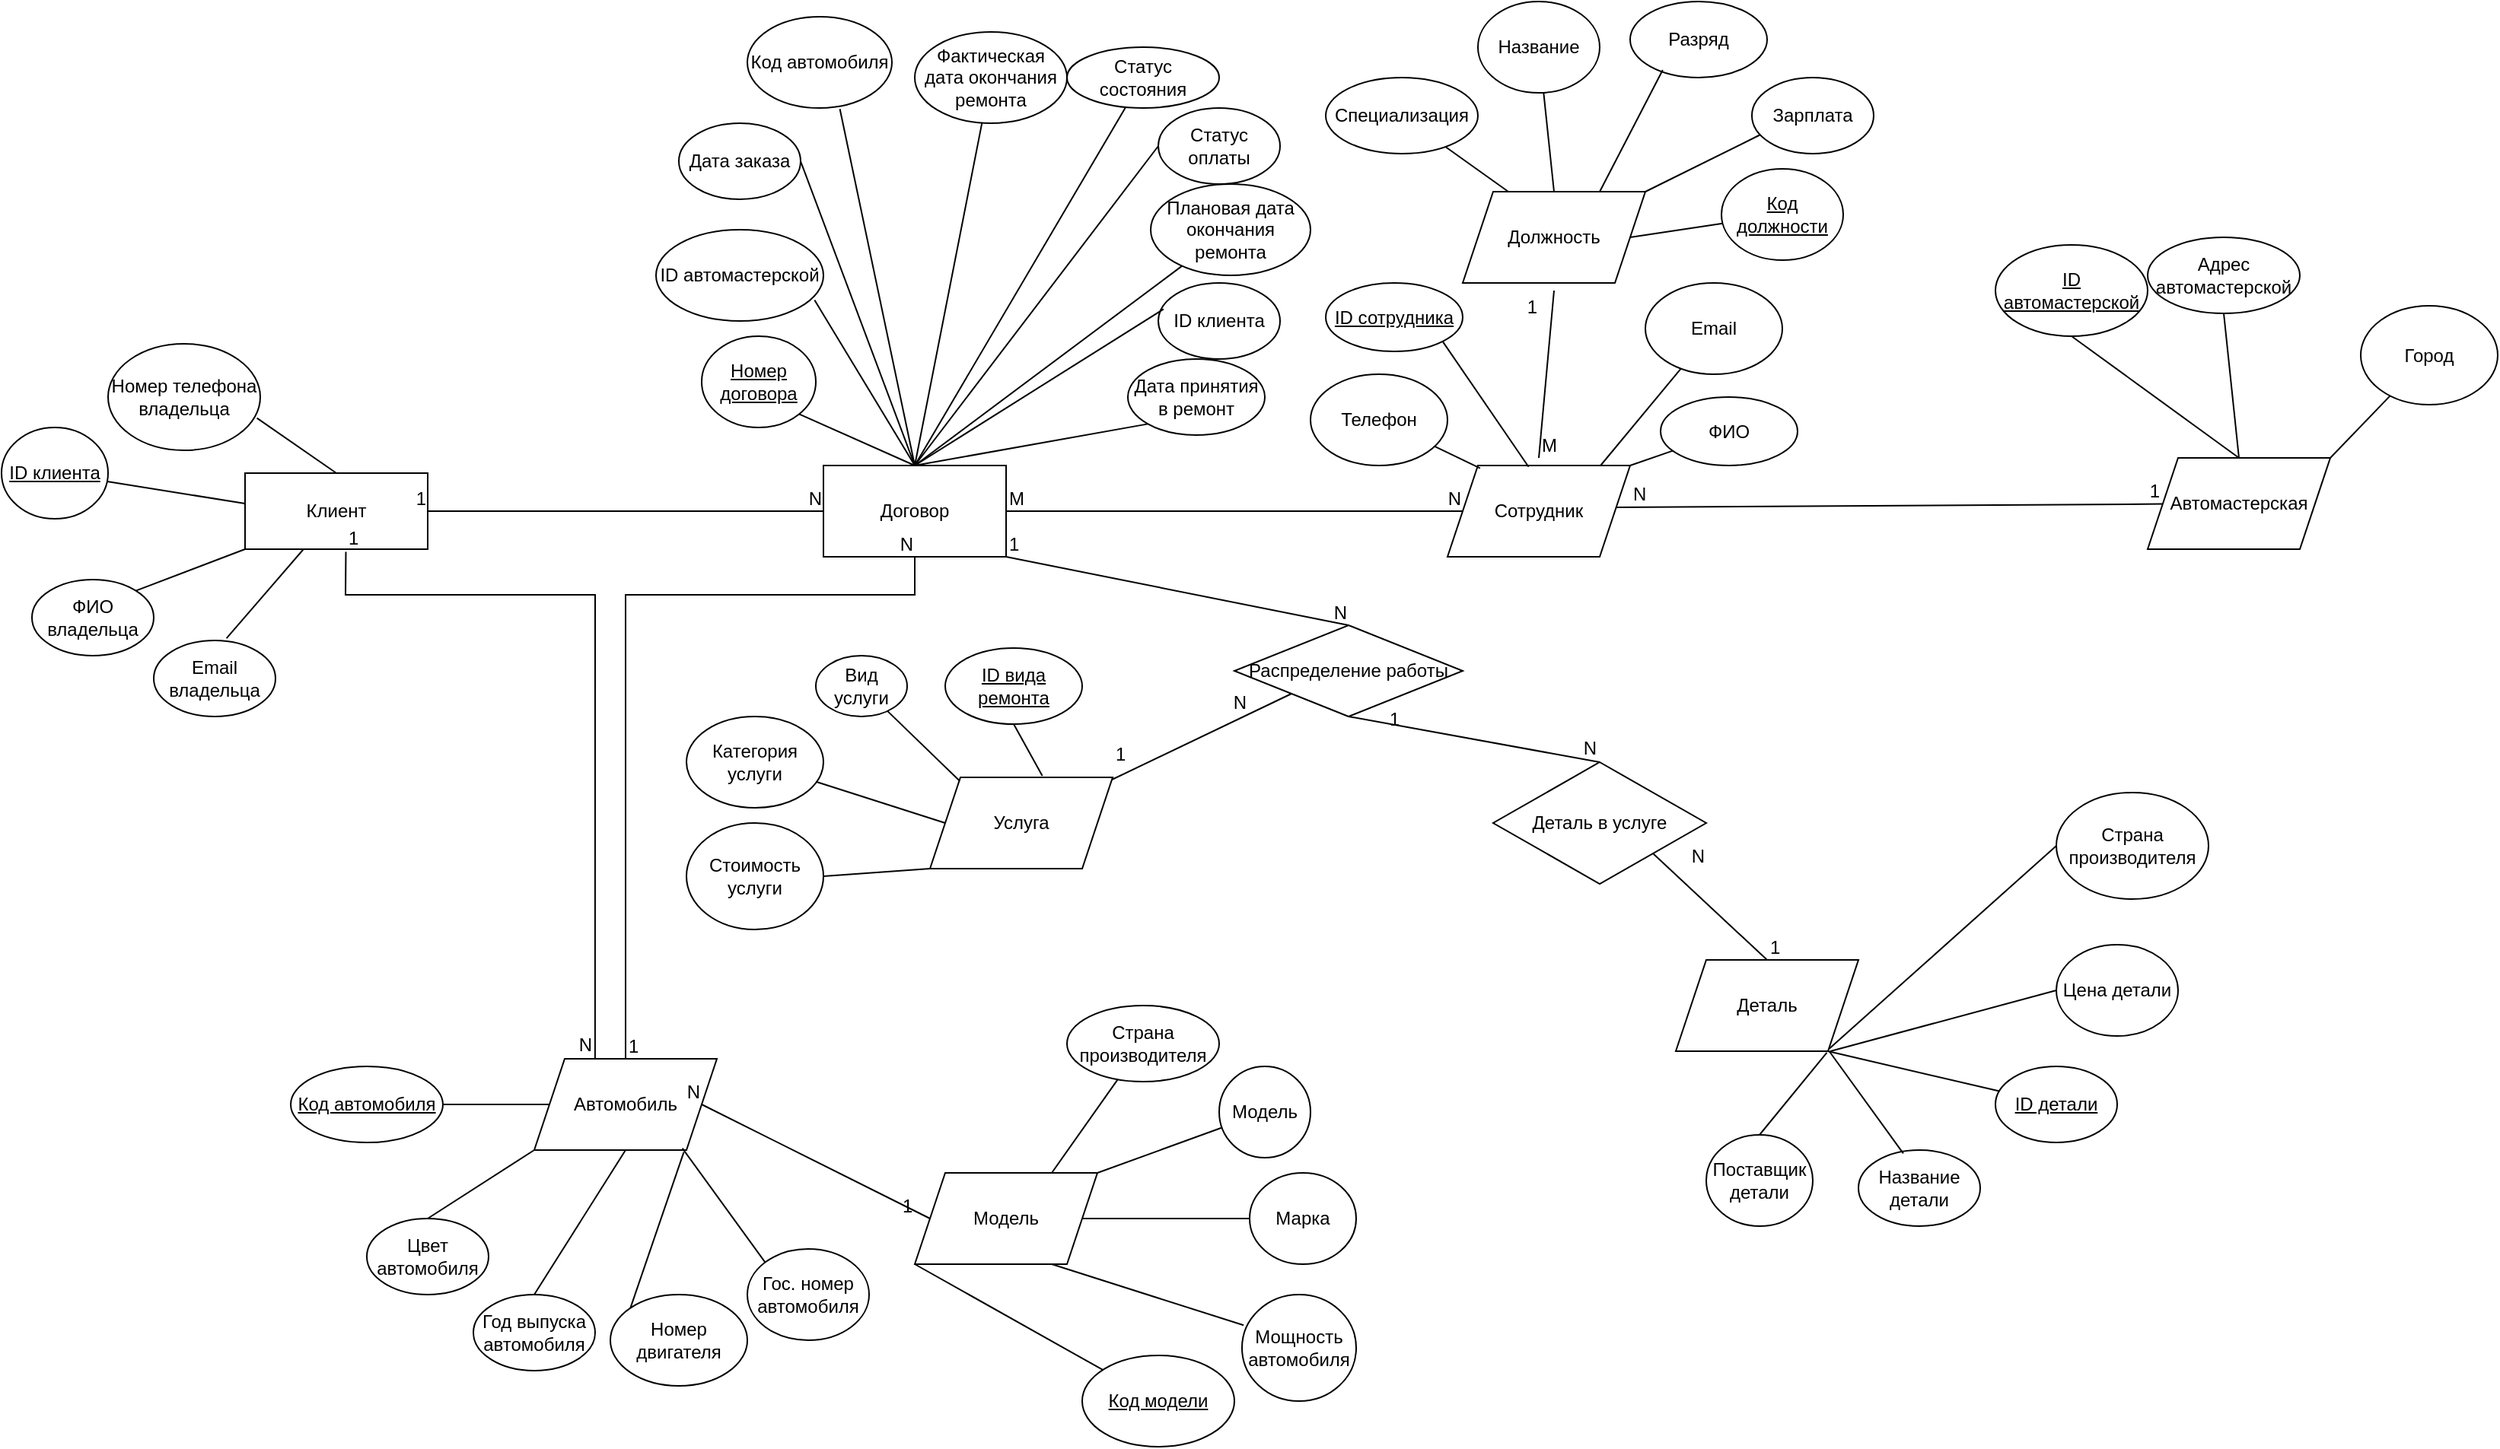 <mxfile version="21.2.9" type="device" pages="2">
  <diagram name="Страница 1" id="Sq999C-zG-tsEa8RXXix">
    <mxGraphModel dx="2587" dy="899" grid="1" gridSize="10" guides="1" tooltips="1" connect="1" arrows="1" fold="1" page="1" pageScale="1" pageWidth="900" pageHeight="1600" math="0" shadow="0">
      <root>
        <mxCell id="0" />
        <mxCell id="1" parent="0" />
        <mxCell id="42TxoafiCE8BVQQKqYPf-1" value="Клиент" style="rounded=0;whiteSpace=wrap;html=1;" parent="1" vertex="1">
          <mxGeometry x="50" y="330" width="120" height="50" as="geometry" />
        </mxCell>
        <mxCell id="42TxoafiCE8BVQQKqYPf-3" value="ID клиента" style="ellipse;whiteSpace=wrap;html=1;fontStyle=4" parent="1" vertex="1">
          <mxGeometry x="-110" y="300" width="70" height="60" as="geometry" />
        </mxCell>
        <mxCell id="42TxoafiCE8BVQQKqYPf-4" value="ФИО владельца" style="ellipse;whiteSpace=wrap;html=1;" parent="1" vertex="1">
          <mxGeometry x="-90" y="400" width="80" height="50" as="geometry" />
        </mxCell>
        <mxCell id="42TxoafiCE8BVQQKqYPf-5" value="Номер телефона владельца" style="ellipse;whiteSpace=wrap;html=1;" parent="1" vertex="1">
          <mxGeometry x="-40" y="245" width="100" height="70" as="geometry" />
        </mxCell>
        <mxCell id="42TxoafiCE8BVQQKqYPf-6" value="Email владельца" style="ellipse;whiteSpace=wrap;html=1;" parent="1" vertex="1">
          <mxGeometry x="-10" y="440" width="80" height="50" as="geometry" />
        </mxCell>
        <mxCell id="42TxoafiCE8BVQQKqYPf-15" value="Распределение работы" style="rhombus;whiteSpace=wrap;html=1;direction=west;" parent="1" vertex="1">
          <mxGeometry x="700" y="430" width="150" height="60" as="geometry" />
        </mxCell>
        <mxCell id="42TxoafiCE8BVQQKqYPf-17" value="Договор" style="rounded=0;whiteSpace=wrap;html=1;" parent="1" vertex="1">
          <mxGeometry x="430" y="325" width="120" height="60" as="geometry" />
        </mxCell>
        <mxCell id="42TxoafiCE8BVQQKqYPf-32" value="Автомобиль" style="shape=parallelogram;perimeter=parallelogramPerimeter;whiteSpace=wrap;html=1;fixedSize=1;" parent="1" vertex="1">
          <mxGeometry x="240" y="715" width="120" height="60" as="geometry" />
        </mxCell>
        <mxCell id="42TxoafiCE8BVQQKqYPf-33" value="Автомастерская" style="shape=parallelogram;perimeter=parallelogramPerimeter;whiteSpace=wrap;html=1;fixedSize=1;" parent="1" vertex="1">
          <mxGeometry x="1300" y="320" width="120" height="60" as="geometry" />
        </mxCell>
        <mxCell id="42TxoafiCE8BVQQKqYPf-57" value="" style="endArrow=none;html=1;rounded=0;exitX=0;exitY=1;exitDx=0;exitDy=0;entryX=1;entryY=0;entryDx=0;entryDy=0;" parent="1" source="42TxoafiCE8BVQQKqYPf-1" target="42TxoafiCE8BVQQKqYPf-4" edge="1">
          <mxGeometry width="50" height="50" relative="1" as="geometry">
            <mxPoint x="420" y="300" as="sourcePoint" />
            <mxPoint x="470" y="250" as="targetPoint" />
          </mxGeometry>
        </mxCell>
        <mxCell id="42TxoafiCE8BVQQKqYPf-58" value="" style="endArrow=none;html=1;rounded=0;entryX=0.598;entryY=-0.028;entryDx=0;entryDy=0;entryPerimeter=0;" parent="1" source="42TxoafiCE8BVQQKqYPf-1" target="42TxoafiCE8BVQQKqYPf-6" edge="1">
          <mxGeometry width="50" height="50" relative="1" as="geometry">
            <mxPoint x="420" y="300" as="sourcePoint" />
            <mxPoint x="470" y="250" as="targetPoint" />
          </mxGeometry>
        </mxCell>
        <mxCell id="42TxoafiCE8BVQQKqYPf-61" value="" style="endArrow=none;html=1;rounded=0;exitX=0.5;exitY=0;exitDx=0;exitDy=0;entryX=0.978;entryY=0.697;entryDx=0;entryDy=0;entryPerimeter=0;" parent="1" source="42TxoafiCE8BVQQKqYPf-1" target="42TxoafiCE8BVQQKqYPf-5" edge="1">
          <mxGeometry width="50" height="50" relative="1" as="geometry">
            <mxPoint x="420" y="300" as="sourcePoint" />
            <mxPoint x="470" y="250" as="targetPoint" />
          </mxGeometry>
        </mxCell>
        <mxCell id="42TxoafiCE8BVQQKqYPf-62" value="" style="endArrow=none;html=1;rounded=0;exitX=0;exitY=0.4;exitDx=0;exitDy=0;exitPerimeter=0;" parent="1" source="42TxoafiCE8BVQQKqYPf-1" target="42TxoafiCE8BVQQKqYPf-3" edge="1">
          <mxGeometry width="50" height="50" relative="1" as="geometry">
            <mxPoint x="420" y="300" as="sourcePoint" />
            <mxPoint x="470" y="250" as="targetPoint" />
          </mxGeometry>
        </mxCell>
        <mxCell id="42TxoafiCE8BVQQKqYPf-64" value="Номер договора" style="ellipse;whiteSpace=wrap;html=1;fontStyle=4" parent="1" vertex="1">
          <mxGeometry x="350" y="240" width="75" height="60" as="geometry" />
        </mxCell>
        <mxCell id="42TxoafiCE8BVQQKqYPf-65" value="ID клиента" style="ellipse;whiteSpace=wrap;html=1;" parent="1" vertex="1">
          <mxGeometry x="650" y="205" width="80" height="50" as="geometry" />
        </mxCell>
        <mxCell id="42TxoafiCE8BVQQKqYPf-66" value="Код автомобиля" style="ellipse;whiteSpace=wrap;html=1;" parent="1" vertex="1">
          <mxGeometry x="380" y="30" width="95" height="60" as="geometry" />
        </mxCell>
        <mxCell id="42TxoafiCE8BVQQKqYPf-67" value="ID автомастерской" style="ellipse;whiteSpace=wrap;html=1;" parent="1" vertex="1">
          <mxGeometry x="320" y="170" width="110" height="60" as="geometry" />
        </mxCell>
        <mxCell id="42TxoafiCE8BVQQKqYPf-68" value="Дата заказа" style="ellipse;whiteSpace=wrap;html=1;" parent="1" vertex="1">
          <mxGeometry x="335" y="100" width="80" height="50" as="geometry" />
        </mxCell>
        <mxCell id="42TxoafiCE8BVQQKqYPf-69" value="Дата принятия в ремонт" style="ellipse;whiteSpace=wrap;html=1;" parent="1" vertex="1">
          <mxGeometry x="630" y="255" width="90" height="50" as="geometry" />
        </mxCell>
        <mxCell id="42TxoafiCE8BVQQKqYPf-70" value="Плановая дата окончания ремонта" style="ellipse;whiteSpace=wrap;html=1;" parent="1" vertex="1">
          <mxGeometry x="645" y="140" width="105" height="60" as="geometry" />
        </mxCell>
        <mxCell id="42TxoafiCE8BVQQKqYPf-71" value="Фактическая дата окончания ремонта" style="ellipse;whiteSpace=wrap;html=1;" parent="1" vertex="1">
          <mxGeometry x="490" y="40" width="100" height="60" as="geometry" />
        </mxCell>
        <mxCell id="42TxoafiCE8BVQQKqYPf-76" style="edgeStyle=orthogonalEdgeStyle;rounded=0;orthogonalLoop=1;jettySize=auto;html=1;exitX=0.5;exitY=1;exitDx=0;exitDy=0;" parent="1" source="42TxoafiCE8BVQQKqYPf-70" target="42TxoafiCE8BVQQKqYPf-70" edge="1">
          <mxGeometry relative="1" as="geometry" />
        </mxCell>
        <mxCell id="42TxoafiCE8BVQQKqYPf-83" style="edgeStyle=orthogonalEdgeStyle;rounded=0;orthogonalLoop=1;jettySize=auto;html=1;exitX=0.5;exitY=1;exitDx=0;exitDy=0;" parent="1" source="42TxoafiCE8BVQQKqYPf-65" target="42TxoafiCE8BVQQKqYPf-65" edge="1">
          <mxGeometry relative="1" as="geometry" />
        </mxCell>
        <mxCell id="42TxoafiCE8BVQQKqYPf-84" value="" style="endArrow=none;html=1;rounded=0;entryX=0.5;entryY=0;entryDx=0;entryDy=0;exitX=1;exitY=1;exitDx=0;exitDy=0;" parent="1" source="42TxoafiCE8BVQQKqYPf-64" target="42TxoafiCE8BVQQKqYPf-17" edge="1">
          <mxGeometry width="50" height="50" relative="1" as="geometry">
            <mxPoint x="420" y="370" as="sourcePoint" />
            <mxPoint x="470" y="320" as="targetPoint" />
          </mxGeometry>
        </mxCell>
        <mxCell id="42TxoafiCE8BVQQKqYPf-85" value="" style="endArrow=none;html=1;rounded=0;exitX=0.947;exitY=0.77;exitDx=0;exitDy=0;exitPerimeter=0;entryX=0.5;entryY=0;entryDx=0;entryDy=0;" parent="1" source="42TxoafiCE8BVQQKqYPf-67" target="42TxoafiCE8BVQQKqYPf-17" edge="1">
          <mxGeometry width="50" height="50" relative="1" as="geometry">
            <mxPoint x="420" y="370" as="sourcePoint" />
            <mxPoint x="490" y="320" as="targetPoint" />
          </mxGeometry>
        </mxCell>
        <mxCell id="42TxoafiCE8BVQQKqYPf-86" value="" style="endArrow=none;html=1;rounded=0;entryX=0.5;entryY=0;entryDx=0;entryDy=0;exitX=1;exitY=0.5;exitDx=0;exitDy=0;" parent="1" source="42TxoafiCE8BVQQKqYPf-68" target="42TxoafiCE8BVQQKqYPf-17" edge="1">
          <mxGeometry width="50" height="50" relative="1" as="geometry">
            <mxPoint x="420" y="370" as="sourcePoint" />
            <mxPoint x="470" y="320" as="targetPoint" />
          </mxGeometry>
        </mxCell>
        <mxCell id="42TxoafiCE8BVQQKqYPf-87" value="" style="endArrow=none;html=1;rounded=0;entryX=0.5;entryY=0;entryDx=0;entryDy=0;exitX=0.64;exitY=1.01;exitDx=0;exitDy=0;exitPerimeter=0;" parent="1" source="42TxoafiCE8BVQQKqYPf-66" target="42TxoafiCE8BVQQKqYPf-17" edge="1">
          <mxGeometry width="50" height="50" relative="1" as="geometry">
            <mxPoint x="420" y="370" as="sourcePoint" />
            <mxPoint x="510" y="270" as="targetPoint" />
          </mxGeometry>
        </mxCell>
        <mxCell id="42TxoafiCE8BVQQKqYPf-88" value="" style="endArrow=none;html=1;rounded=0;entryX=0.5;entryY=0;entryDx=0;entryDy=0;" parent="1" source="42TxoafiCE8BVQQKqYPf-71" target="42TxoafiCE8BVQQKqYPf-17" edge="1">
          <mxGeometry width="50" height="50" relative="1" as="geometry">
            <mxPoint x="420" y="370" as="sourcePoint" />
            <mxPoint x="470" y="320" as="targetPoint" />
          </mxGeometry>
        </mxCell>
        <mxCell id="42TxoafiCE8BVQQKqYPf-89" value="" style="endArrow=none;html=1;rounded=0;entryX=0.5;entryY=0;entryDx=0;entryDy=0;" parent="1" source="42TxoafiCE8BVQQKqYPf-70" target="42TxoafiCE8BVQQKqYPf-17" edge="1">
          <mxGeometry width="50" height="50" relative="1" as="geometry">
            <mxPoint x="420" y="370" as="sourcePoint" />
            <mxPoint x="470" y="320" as="targetPoint" />
          </mxGeometry>
        </mxCell>
        <mxCell id="42TxoafiCE8BVQQKqYPf-90" value="" style="endArrow=none;html=1;rounded=0;exitX=0.043;exitY=0.344;exitDx=0;exitDy=0;exitPerimeter=0;entryX=0.5;entryY=0;entryDx=0;entryDy=0;" parent="1" source="42TxoafiCE8BVQQKqYPf-65" target="42TxoafiCE8BVQQKqYPf-17" edge="1">
          <mxGeometry width="50" height="50" relative="1" as="geometry">
            <mxPoint x="420" y="370" as="sourcePoint" />
            <mxPoint x="470" y="320" as="targetPoint" />
          </mxGeometry>
        </mxCell>
        <mxCell id="42TxoafiCE8BVQQKqYPf-91" value="" style="endArrow=none;html=1;rounded=0;entryX=0.5;entryY=0;entryDx=0;entryDy=0;exitX=0;exitY=1;exitDx=0;exitDy=0;" parent="1" source="42TxoafiCE8BVQQKqYPf-69" target="42TxoafiCE8BVQQKqYPf-17" edge="1">
          <mxGeometry width="50" height="50" relative="1" as="geometry">
            <mxPoint x="420" y="370" as="sourcePoint" />
            <mxPoint x="470" y="320" as="targetPoint" />
          </mxGeometry>
        </mxCell>
        <mxCell id="42TxoafiCE8BVQQKqYPf-92" value="" style="endArrow=none;html=1;rounded=0;entryX=1;entryY=0.5;entryDx=0;entryDy=0;" parent="1" target="42TxoafiCE8BVQQKqYPf-1" edge="1">
          <mxGeometry relative="1" as="geometry">
            <mxPoint x="350" y="355" as="sourcePoint" />
            <mxPoint x="530" y="580" as="targetPoint" />
          </mxGeometry>
        </mxCell>
        <mxCell id="42TxoafiCE8BVQQKqYPf-93" value="1" style="resizable=0;html=1;whiteSpace=wrap;align=right;verticalAlign=bottom;" parent="42TxoafiCE8BVQQKqYPf-92" connectable="0" vertex="1">
          <mxGeometry x="1" relative="1" as="geometry" />
        </mxCell>
        <mxCell id="42TxoafiCE8BVQQKqYPf-94" value="" style="endArrow=none;html=1;rounded=0;exitX=1;exitY=0.5;exitDx=0;exitDy=0;" parent="1" target="42TxoafiCE8BVQQKqYPf-17" edge="1">
          <mxGeometry relative="1" as="geometry">
            <mxPoint x="350" y="355" as="sourcePoint" />
            <mxPoint x="530" y="500" as="targetPoint" />
          </mxGeometry>
        </mxCell>
        <mxCell id="42TxoafiCE8BVQQKqYPf-95" value="N" style="resizable=0;html=1;whiteSpace=wrap;align=right;verticalAlign=bottom;" parent="42TxoafiCE8BVQQKqYPf-94" connectable="0" vertex="1">
          <mxGeometry x="1" relative="1" as="geometry" />
        </mxCell>
        <mxCell id="42TxoafiCE8BVQQKqYPf-106" value="Услуга" style="shape=parallelogram;perimeter=parallelogramPerimeter;whiteSpace=wrap;html=1;fixedSize=1;" parent="1" vertex="1">
          <mxGeometry x="500" y="530" width="120" height="60" as="geometry" />
        </mxCell>
        <mxCell id="42TxoafiCE8BVQQKqYPf-107" value="Деталь" style="shape=parallelogram;perimeter=parallelogramPerimeter;whiteSpace=wrap;html=1;fixedSize=1;" parent="1" vertex="1">
          <mxGeometry x="990" y="650" width="120" height="60" as="geometry" />
        </mxCell>
        <mxCell id="42TxoafiCE8BVQQKqYPf-110" value="" style="endArrow=none;html=1;rounded=0;entryX=1;entryY=0;entryDx=0;entryDy=0;" parent="1" source="42TxoafiCE8BVQQKqYPf-106" target="42TxoafiCE8BVQQKqYPf-15" edge="1">
          <mxGeometry relative="1" as="geometry">
            <mxPoint x="340" y="610" as="sourcePoint" />
            <mxPoint x="660" y="560" as="targetPoint" />
          </mxGeometry>
        </mxCell>
        <mxCell id="42TxoafiCE8BVQQKqYPf-111" value="1" style="resizable=0;html=1;whiteSpace=wrap;align=left;verticalAlign=bottom;" parent="42TxoafiCE8BVQQKqYPf-110" connectable="0" vertex="1">
          <mxGeometry x="-1" relative="1" as="geometry">
            <mxPoint x="1" y="-8" as="offset" />
          </mxGeometry>
        </mxCell>
        <mxCell id="42TxoafiCE8BVQQKqYPf-112" value="N" style="resizable=0;html=1;whiteSpace=wrap;align=right;verticalAlign=bottom;" parent="42TxoafiCE8BVQQKqYPf-110" connectable="0" vertex="1">
          <mxGeometry x="1" relative="1" as="geometry">
            <mxPoint x="-28" y="15" as="offset" />
          </mxGeometry>
        </mxCell>
        <mxCell id="42TxoafiCE8BVQQKqYPf-118" value="ID детали" style="ellipse;whiteSpace=wrap;html=1;fontStyle=4" parent="1" vertex="1">
          <mxGeometry x="1200" y="720" width="80" height="50" as="geometry" />
        </mxCell>
        <mxCell id="42TxoafiCE8BVQQKqYPf-119" value="Название детали" style="ellipse;whiteSpace=wrap;html=1;" parent="1" vertex="1">
          <mxGeometry x="1110" y="775" width="80" height="50" as="geometry" />
        </mxCell>
        <mxCell id="42TxoafiCE8BVQQKqYPf-120" value="Цена детали" style="ellipse;whiteSpace=wrap;html=1;" parent="1" vertex="1">
          <mxGeometry x="1240" y="640" width="80" height="60" as="geometry" />
        </mxCell>
        <mxCell id="42TxoafiCE8BVQQKqYPf-121" value="" style="endArrow=none;html=1;rounded=0;exitX=0.368;exitY=0.044;exitDx=0;exitDy=0;exitPerimeter=0;entryX=0.84;entryY=1;entryDx=0;entryDy=0;entryPerimeter=0;" parent="1" source="42TxoafiCE8BVQQKqYPf-119" target="42TxoafiCE8BVQQKqYPf-107" edge="1">
          <mxGeometry width="50" height="50" relative="1" as="geometry">
            <mxPoint x="420" y="690" as="sourcePoint" />
            <mxPoint x="470" y="640" as="targetPoint" />
          </mxGeometry>
        </mxCell>
        <mxCell id="42TxoafiCE8BVQQKqYPf-122" value="" style="endArrow=none;html=1;rounded=0;exitX=0.833;exitY=1;exitDx=0;exitDy=0;exitPerimeter=0;" parent="1" source="42TxoafiCE8BVQQKqYPf-107" target="42TxoafiCE8BVQQKqYPf-118" edge="1">
          <mxGeometry width="50" height="50" relative="1" as="geometry">
            <mxPoint x="420" y="690" as="sourcePoint" />
            <mxPoint x="470" y="640" as="targetPoint" />
          </mxGeometry>
        </mxCell>
        <mxCell id="42TxoafiCE8BVQQKqYPf-123" value="" style="endArrow=none;html=1;rounded=0;entryX=0.847;entryY=1;entryDx=0;entryDy=0;entryPerimeter=0;exitX=0;exitY=0.5;exitDx=0;exitDy=0;" parent="1" source="42TxoafiCE8BVQQKqYPf-120" target="42TxoafiCE8BVQQKqYPf-107" edge="1">
          <mxGeometry width="50" height="50" relative="1" as="geometry">
            <mxPoint x="420" y="690" as="sourcePoint" />
            <mxPoint x="470" y="640" as="targetPoint" />
          </mxGeometry>
        </mxCell>
        <mxCell id="42TxoafiCE8BVQQKqYPf-124" value="ID вида ремонта" style="ellipse;whiteSpace=wrap;html=1;fontStyle=4" parent="1" vertex="1">
          <mxGeometry x="510" y="445" width="90" height="50" as="geometry" />
        </mxCell>
        <mxCell id="42TxoafiCE8BVQQKqYPf-125" value="" style="endArrow=none;html=1;rounded=0;entryX=0.615;entryY=-0.017;entryDx=0;entryDy=0;entryPerimeter=0;exitX=0.5;exitY=1;exitDx=0;exitDy=0;" parent="1" source="42TxoafiCE8BVQQKqYPf-124" target="42TxoafiCE8BVQQKqYPf-106" edge="1">
          <mxGeometry width="50" height="50" relative="1" as="geometry">
            <mxPoint x="420" y="690" as="sourcePoint" />
            <mxPoint x="470" y="640" as="targetPoint" />
          </mxGeometry>
        </mxCell>
        <mxCell id="42TxoafiCE8BVQQKqYPf-126" value="Вид услуги" style="ellipse;whiteSpace=wrap;html=1;" parent="1" vertex="1">
          <mxGeometry x="425" y="450" width="60" height="40" as="geometry" />
        </mxCell>
        <mxCell id="42TxoafiCE8BVQQKqYPf-127" value="" style="endArrow=none;html=1;rounded=0;entryX=0.163;entryY=0.04;entryDx=0;entryDy=0;entryPerimeter=0;" parent="1" source="42TxoafiCE8BVQQKqYPf-126" target="42TxoafiCE8BVQQKqYPf-106" edge="1">
          <mxGeometry width="50" height="50" relative="1" as="geometry">
            <mxPoint x="460" y="530" as="sourcePoint" />
            <mxPoint x="470" y="640" as="targetPoint" />
          </mxGeometry>
        </mxCell>
        <mxCell id="42TxoafiCE8BVQQKqYPf-128" value="Стоимость услуги" style="ellipse;whiteSpace=wrap;html=1;" parent="1" vertex="1">
          <mxGeometry x="340" y="560" width="90" height="70" as="geometry" />
        </mxCell>
        <mxCell id="42TxoafiCE8BVQQKqYPf-129" value="" style="endArrow=none;html=1;rounded=0;entryX=0;entryY=1;entryDx=0;entryDy=0;exitX=1;exitY=0.5;exitDx=0;exitDy=0;" parent="1" source="42TxoafiCE8BVQQKqYPf-128" target="42TxoafiCE8BVQQKqYPf-106" edge="1">
          <mxGeometry width="50" height="50" relative="1" as="geometry">
            <mxPoint x="420" y="680" as="sourcePoint" />
            <mxPoint x="470" y="630" as="targetPoint" />
          </mxGeometry>
        </mxCell>
        <mxCell id="42TxoafiCE8BVQQKqYPf-151" value="Адрес автомастерской" style="ellipse;whiteSpace=wrap;html=1;" parent="1" vertex="1">
          <mxGeometry x="1300" y="175" width="100" height="50" as="geometry" />
        </mxCell>
        <mxCell id="42TxoafiCE8BVQQKqYPf-152" value="ID автомастерской" style="ellipse;whiteSpace=wrap;html=1;fontStyle=4" parent="1" vertex="1">
          <mxGeometry x="1200" y="180" width="100" height="60" as="geometry" />
        </mxCell>
        <mxCell id="42TxoafiCE8BVQQKqYPf-153" value="" style="endArrow=none;html=1;rounded=0;entryX=0.5;entryY=1;entryDx=0;entryDy=0;exitX=0.5;exitY=0;exitDx=0;exitDy=0;" parent="1" source="42TxoafiCE8BVQQKqYPf-33" target="42TxoafiCE8BVQQKqYPf-152" edge="1">
          <mxGeometry width="50" height="50" relative="1" as="geometry">
            <mxPoint x="430" y="290" as="sourcePoint" />
            <mxPoint x="480" y="240" as="targetPoint" />
          </mxGeometry>
        </mxCell>
        <mxCell id="42TxoafiCE8BVQQKqYPf-154" value="" style="endArrow=none;html=1;rounded=0;entryX=0.5;entryY=1;entryDx=0;entryDy=0;exitX=0.5;exitY=0;exitDx=0;exitDy=0;" parent="1" source="42TxoafiCE8BVQQKqYPf-33" target="42TxoafiCE8BVQQKqYPf-151" edge="1">
          <mxGeometry width="50" height="50" relative="1" as="geometry">
            <mxPoint x="430" y="290" as="sourcePoint" />
            <mxPoint x="480" y="240" as="targetPoint" />
          </mxGeometry>
        </mxCell>
        <mxCell id="42TxoafiCE8BVQQKqYPf-155" value="" style="endArrow=none;html=1;rounded=0;exitX=1;exitY=0.5;exitDx=0;exitDy=0;" parent="1" target="42TxoafiCE8BVQQKqYPf-33" edge="1">
          <mxGeometry relative="1" as="geometry">
            <mxPoint x="950" y="352.5" as="sourcePoint" />
            <mxPoint x="530" y="510" as="targetPoint" />
          </mxGeometry>
        </mxCell>
        <mxCell id="42TxoafiCE8BVQQKqYPf-156" value="N" style="resizable=0;html=1;whiteSpace=wrap;align=left;verticalAlign=bottom;" parent="42TxoafiCE8BVQQKqYPf-155" connectable="0" vertex="1">
          <mxGeometry x="-1" relative="1" as="geometry">
            <mxPoint x="10" as="offset" />
          </mxGeometry>
        </mxCell>
        <mxCell id="42TxoafiCE8BVQQKqYPf-157" value="1" style="resizable=0;html=1;whiteSpace=wrap;align=right;verticalAlign=bottom;" parent="42TxoafiCE8BVQQKqYPf-155" connectable="0" vertex="1">
          <mxGeometry x="1" relative="1" as="geometry" />
        </mxCell>
        <mxCell id="42TxoafiCE8BVQQKqYPf-162" value="Модель" style="ellipse;whiteSpace=wrap;html=1;" parent="1" vertex="1">
          <mxGeometry x="690" y="720" width="60" height="60" as="geometry" />
        </mxCell>
        <mxCell id="42TxoafiCE8BVQQKqYPf-163" value="Марка" style="ellipse;whiteSpace=wrap;html=1;" parent="1" vertex="1">
          <mxGeometry x="710" y="790" width="70" height="60" as="geometry" />
        </mxCell>
        <mxCell id="42TxoafiCE8BVQQKqYPf-164" value="Год выпуска автомобиля" style="ellipse;whiteSpace=wrap;html=1;" parent="1" vertex="1">
          <mxGeometry x="200" y="870" width="80" height="50" as="geometry" />
        </mxCell>
        <mxCell id="42TxoafiCE8BVQQKqYPf-165" value="Мощность автомобиля" style="ellipse;whiteSpace=wrap;html=1;" parent="1" vertex="1">
          <mxGeometry x="705" y="870" width="75" height="70" as="geometry" />
        </mxCell>
        <mxCell id="42TxoafiCE8BVQQKqYPf-166" value="Страна производителя" style="ellipse;whiteSpace=wrap;html=1;" parent="1" vertex="1">
          <mxGeometry x="590" y="680" width="100" height="50" as="geometry" />
        </mxCell>
        <mxCell id="42TxoafiCE8BVQQKqYPf-167" value="Цвет автомобиля" style="ellipse;whiteSpace=wrap;html=1;" parent="1" vertex="1">
          <mxGeometry x="130" y="820" width="80" height="50" as="geometry" />
        </mxCell>
        <mxCell id="42TxoafiCE8BVQQKqYPf-168" value="Гос. номер автомобиля" style="ellipse;whiteSpace=wrap;html=1;fontStyle=0" parent="1" vertex="1">
          <mxGeometry x="380" y="840" width="80" height="60" as="geometry" />
        </mxCell>
        <mxCell id="42TxoafiCE8BVQQKqYPf-169" value="" style="endArrow=none;html=1;rounded=0;entryX=0.75;entryY=0;entryDx=0;entryDy=0;" parent="1" source="42TxoafiCE8BVQQKqYPf-166" target="rPFqcOXRJCr7NzxwGFec-1" edge="1">
          <mxGeometry width="50" height="50" relative="1" as="geometry">
            <mxPoint x="430" y="990" as="sourcePoint" />
            <mxPoint x="150" y="1030" as="targetPoint" />
          </mxGeometry>
        </mxCell>
        <mxCell id="42TxoafiCE8BVQQKqYPf-171" value="" style="endArrow=none;html=1;rounded=0;entryX=0;entryY=1;entryDx=0;entryDy=0;exitX=0.5;exitY=0;exitDx=0;exitDy=0;" parent="1" source="42TxoafiCE8BVQQKqYPf-167" target="42TxoafiCE8BVQQKqYPf-32" edge="1">
          <mxGeometry width="50" height="50" relative="1" as="geometry">
            <mxPoint x="430" y="990" as="sourcePoint" />
            <mxPoint x="480" y="940" as="targetPoint" />
          </mxGeometry>
        </mxCell>
        <mxCell id="42TxoafiCE8BVQQKqYPf-172" value="" style="endArrow=none;html=1;rounded=0;exitX=0.5;exitY=0;exitDx=0;exitDy=0;entryX=0.5;entryY=1;entryDx=0;entryDy=0;" parent="1" source="42TxoafiCE8BVQQKqYPf-164" edge="1" target="42TxoafiCE8BVQQKqYPf-32">
          <mxGeometry width="50" height="50" relative="1" as="geometry">
            <mxPoint x="430" y="990" as="sourcePoint" />
            <mxPoint x="340" y="940" as="targetPoint" />
          </mxGeometry>
        </mxCell>
        <mxCell id="42TxoafiCE8BVQQKqYPf-173" value="" style="endArrow=none;html=1;rounded=0;exitX=0.014;exitY=0.288;exitDx=0;exitDy=0;entryX=0.75;entryY=1;entryDx=0;entryDy=0;exitPerimeter=0;" parent="1" source="42TxoafiCE8BVQQKqYPf-165" target="rPFqcOXRJCr7NzxwGFec-1" edge="1">
          <mxGeometry width="50" height="50" relative="1" as="geometry">
            <mxPoint x="430" y="990" as="sourcePoint" />
            <mxPoint x="205" y="1045" as="targetPoint" />
          </mxGeometry>
        </mxCell>
        <mxCell id="42TxoafiCE8BVQQKqYPf-174" value="" style="endArrow=none;html=1;rounded=0;entryX=1;entryY=0;entryDx=0;entryDy=0;" parent="1" source="42TxoafiCE8BVQQKqYPf-162" target="rPFqcOXRJCr7NzxwGFec-1" edge="1">
          <mxGeometry width="50" height="50" relative="1" as="geometry">
            <mxPoint x="430" y="990" as="sourcePoint" />
            <mxPoint x="170" y="1040" as="targetPoint" />
          </mxGeometry>
        </mxCell>
        <mxCell id="42TxoafiCE8BVQQKqYPf-175" value="" style="endArrow=none;html=1;rounded=0;" parent="1" source="42TxoafiCE8BVQQKqYPf-163" target="rPFqcOXRJCr7NzxwGFec-1" edge="1">
          <mxGeometry width="50" height="50" relative="1" as="geometry">
            <mxPoint x="430" y="990" as="sourcePoint" />
            <mxPoint x="100" y="1045" as="targetPoint" />
          </mxGeometry>
        </mxCell>
        <mxCell id="42TxoafiCE8BVQQKqYPf-176" value="" style="endArrow=none;html=1;rounded=0;exitX=0;exitY=0;exitDx=0;exitDy=0;entryX=0.811;entryY=0.98;entryDx=0;entryDy=0;entryPerimeter=0;" parent="1" source="42TxoafiCE8BVQQKqYPf-168" target="42TxoafiCE8BVQQKqYPf-32" edge="1">
          <mxGeometry width="50" height="50" relative="1" as="geometry">
            <mxPoint x="430" y="990" as="sourcePoint" />
            <mxPoint x="340" y="940" as="targetPoint" />
          </mxGeometry>
        </mxCell>
        <mxCell id="42TxoafiCE8BVQQKqYPf-181" value="" style="endArrow=none;html=1;rounded=0;exitX=0.5;exitY=0;exitDx=0;exitDy=0;entryX=0.5;entryY=1;entryDx=0;entryDy=0;" parent="1" source="42TxoafiCE8BVQQKqYPf-32" target="42TxoafiCE8BVQQKqYPf-17" edge="1">
          <mxGeometry relative="1" as="geometry">
            <mxPoint x="370" y="610" as="sourcePoint" />
            <mxPoint x="500" y="440" as="targetPoint" />
            <Array as="points">
              <mxPoint x="300" y="410" />
              <mxPoint x="490" y="410" />
            </Array>
          </mxGeometry>
        </mxCell>
        <mxCell id="42TxoafiCE8BVQQKqYPf-182" value="1" style="resizable=0;html=1;whiteSpace=wrap;align=left;verticalAlign=bottom;" parent="42TxoafiCE8BVQQKqYPf-181" connectable="0" vertex="1">
          <mxGeometry x="-1" relative="1" as="geometry" />
        </mxCell>
        <mxCell id="42TxoafiCE8BVQQKqYPf-183" value="N" style="resizable=0;html=1;whiteSpace=wrap;align=right;verticalAlign=bottom;" parent="42TxoafiCE8BVQQKqYPf-181" connectable="0" vertex="1">
          <mxGeometry x="1" relative="1" as="geometry" />
        </mxCell>
        <mxCell id="42TxoafiCE8BVQQKqYPf-185" value="" style="endArrow=none;html=1;rounded=0;exitX=0.552;exitY=1.036;exitDx=0;exitDy=0;exitPerimeter=0;entryX=0.333;entryY=0;entryDx=0;entryDy=0;entryPerimeter=0;" parent="1" source="42TxoafiCE8BVQQKqYPf-1" target="42TxoafiCE8BVQQKqYPf-32" edge="1">
          <mxGeometry relative="1" as="geometry">
            <mxPoint x="370" y="610" as="sourcePoint" />
            <mxPoint x="530" y="610" as="targetPoint" />
            <Array as="points">
              <mxPoint x="116" y="410" />
              <mxPoint x="280" y="410" />
            </Array>
          </mxGeometry>
        </mxCell>
        <mxCell id="42TxoafiCE8BVQQKqYPf-186" value="1" style="resizable=0;html=1;whiteSpace=wrap;align=left;verticalAlign=bottom;" parent="42TxoafiCE8BVQQKqYPf-185" connectable="0" vertex="1">
          <mxGeometry x="-1" relative="1" as="geometry" />
        </mxCell>
        <mxCell id="42TxoafiCE8BVQQKqYPf-187" value="N" style="resizable=0;html=1;whiteSpace=wrap;align=right;verticalAlign=bottom;" parent="42TxoafiCE8BVQQKqYPf-185" connectable="0" vertex="1">
          <mxGeometry x="1" relative="1" as="geometry" />
        </mxCell>
        <mxCell id="ipOmv5-L64BSDk3Ihz6n-1" value="Статус состояния" style="ellipse;whiteSpace=wrap;html=1;" parent="1" vertex="1">
          <mxGeometry x="590" y="50" width="100" height="40" as="geometry" />
        </mxCell>
        <mxCell id="ipOmv5-L64BSDk3Ihz6n-2" value="Статус оплаты" style="ellipse;whiteSpace=wrap;html=1;" parent="1" vertex="1">
          <mxGeometry x="650" y="90" width="80" height="50" as="geometry" />
        </mxCell>
        <mxCell id="ipOmv5-L64BSDk3Ihz6n-3" value="" style="endArrow=none;html=1;rounded=0;exitX=0.5;exitY=0;exitDx=0;exitDy=0;" parent="1" source="42TxoafiCE8BVQQKqYPf-17" target="ipOmv5-L64BSDk3Ihz6n-1" edge="1">
          <mxGeometry width="50" height="50" relative="1" as="geometry">
            <mxPoint x="520" y="290" as="sourcePoint" />
            <mxPoint x="570" y="240" as="targetPoint" />
          </mxGeometry>
        </mxCell>
        <mxCell id="ipOmv5-L64BSDk3Ihz6n-4" value="" style="endArrow=none;html=1;rounded=0;entryX=0;entryY=0.5;entryDx=0;entryDy=0;exitX=0.5;exitY=0;exitDx=0;exitDy=0;" parent="1" source="42TxoafiCE8BVQQKqYPf-17" target="ipOmv5-L64BSDk3Ihz6n-2" edge="1">
          <mxGeometry width="50" height="50" relative="1" as="geometry">
            <mxPoint x="520" y="290" as="sourcePoint" />
            <mxPoint x="570" y="240" as="targetPoint" />
          </mxGeometry>
        </mxCell>
        <mxCell id="ipOmv5-L64BSDk3Ihz6n-5" value="Город" style="ellipse;whiteSpace=wrap;html=1;" parent="1" vertex="1">
          <mxGeometry x="1440" y="220" width="90" height="65" as="geometry" />
        </mxCell>
        <mxCell id="ipOmv5-L64BSDk3Ihz6n-6" value="" style="endArrow=none;html=1;rounded=0;exitX=1;exitY=0;exitDx=0;exitDy=0;" parent="1" source="42TxoafiCE8BVQQKqYPf-33" target="ipOmv5-L64BSDk3Ihz6n-5" edge="1">
          <mxGeometry width="50" height="50" relative="1" as="geometry">
            <mxPoint x="550" y="340" as="sourcePoint" />
            <mxPoint x="600" y="290" as="targetPoint" />
          </mxGeometry>
        </mxCell>
        <mxCell id="ipOmv5-L64BSDk3Ihz6n-7" value="Категория услуги" style="ellipse;whiteSpace=wrap;html=1;" parent="1" vertex="1">
          <mxGeometry x="340" y="490" width="90" height="60" as="geometry" />
        </mxCell>
        <mxCell id="ipOmv5-L64BSDk3Ihz6n-8" value="" style="endArrow=none;html=1;rounded=0;entryX=0;entryY=0.5;entryDx=0;entryDy=0;" parent="1" source="ipOmv5-L64BSDk3Ihz6n-7" target="42TxoafiCE8BVQQKqYPf-106" edge="1">
          <mxGeometry width="50" height="50" relative="1" as="geometry">
            <mxPoint x="550" y="580" as="sourcePoint" />
            <mxPoint x="600" y="530" as="targetPoint" />
          </mxGeometry>
        </mxCell>
        <mxCell id="ipOmv5-L64BSDk3Ihz6n-9" value="Страна производителя" style="ellipse;whiteSpace=wrap;html=1;" parent="1" vertex="1">
          <mxGeometry x="1240" y="540" width="100" height="70" as="geometry" />
        </mxCell>
        <mxCell id="ipOmv5-L64BSDk3Ihz6n-10" value="" style="endArrow=none;html=1;rounded=0;entryX=0;entryY=0.5;entryDx=0;entryDy=0;exitX=0.84;exitY=0.973;exitDx=0;exitDy=0;exitPerimeter=0;" parent="1" source="42TxoafiCE8BVQQKqYPf-107" target="ipOmv5-L64BSDk3Ihz6n-9" edge="1">
          <mxGeometry width="50" height="50" relative="1" as="geometry">
            <mxPoint x="490" y="640" as="sourcePoint" />
            <mxPoint x="540" y="590" as="targetPoint" />
          </mxGeometry>
        </mxCell>
        <mxCell id="ipOmv5-L64BSDk3Ihz6n-12" value="Код автомобиля" style="ellipse;whiteSpace=wrap;html=1;fontStyle=4" parent="1" vertex="1">
          <mxGeometry x="80" y="720" width="100" height="50" as="geometry" />
        </mxCell>
        <mxCell id="ipOmv5-L64BSDk3Ihz6n-18" value="" style="endArrow=none;html=1;rounded=0;exitX=1;exitY=0.5;exitDx=0;exitDy=0;entryX=0;entryY=0.5;entryDx=0;entryDy=0;" parent="1" source="ipOmv5-L64BSDk3Ihz6n-12" target="42TxoafiCE8BVQQKqYPf-32" edge="1">
          <mxGeometry width="50" height="50" relative="1" as="geometry">
            <mxPoint x="340" y="980" as="sourcePoint" />
            <mxPoint x="390" y="930" as="targetPoint" />
          </mxGeometry>
        </mxCell>
        <mxCell id="ipOmv5-L64BSDk3Ihz6n-19" value="Номер двигателя" style="ellipse;whiteSpace=wrap;html=1;" parent="1" vertex="1">
          <mxGeometry x="290" y="870" width="90" height="60" as="geometry" />
        </mxCell>
        <mxCell id="ipOmv5-L64BSDk3Ihz6n-20" value="" style="endArrow=none;html=1;rounded=0;exitX=0.819;exitY=1.022;exitDx=0;exitDy=0;exitPerimeter=0;entryX=0;entryY=0;entryDx=0;entryDy=0;" parent="1" source="42TxoafiCE8BVQQKqYPf-32" target="ipOmv5-L64BSDk3Ihz6n-19" edge="1">
          <mxGeometry width="50" height="50" relative="1" as="geometry">
            <mxPoint x="440" y="1020" as="sourcePoint" />
            <mxPoint x="490" y="970" as="targetPoint" />
          </mxGeometry>
        </mxCell>
        <mxCell id="rPFqcOXRJCr7NzxwGFec-1" value="Модель" style="shape=parallelogram;perimeter=parallelogramPerimeter;whiteSpace=wrap;html=1;fixedSize=1;" vertex="1" parent="1">
          <mxGeometry x="490" y="790" width="120" height="60" as="geometry" />
        </mxCell>
        <mxCell id="rPFqcOXRJCr7NzxwGFec-4" value="Сотрудник" style="shape=parallelogram;perimeter=parallelogramPerimeter;whiteSpace=wrap;html=1;fixedSize=1;" vertex="1" parent="1">
          <mxGeometry x="840" y="325" width="120" height="60" as="geometry" />
        </mxCell>
        <mxCell id="rPFqcOXRJCr7NzxwGFec-6" value="Должность" style="shape=parallelogram;perimeter=parallelogramPerimeter;whiteSpace=wrap;html=1;fixedSize=1;" vertex="1" parent="1">
          <mxGeometry x="850" y="145" width="120" height="60" as="geometry" />
        </mxCell>
        <mxCell id="rPFqcOXRJCr7NzxwGFec-7" value="" style="endArrow=none;html=1;rounded=0;exitX=1;exitY=0.5;exitDx=0;exitDy=0;entryX=0;entryY=0.5;entryDx=0;entryDy=0;" edge="1" parent="1" source="42TxoafiCE8BVQQKqYPf-17" target="rPFqcOXRJCr7NzxwGFec-4">
          <mxGeometry relative="1" as="geometry">
            <mxPoint x="640" y="280" as="sourcePoint" />
            <mxPoint x="800" y="280" as="targetPoint" />
          </mxGeometry>
        </mxCell>
        <mxCell id="rPFqcOXRJCr7NzxwGFec-8" value="M" style="resizable=0;html=1;whiteSpace=wrap;align=left;verticalAlign=bottom;" connectable="0" vertex="1" parent="rPFqcOXRJCr7NzxwGFec-7">
          <mxGeometry x="-1" relative="1" as="geometry" />
        </mxCell>
        <mxCell id="rPFqcOXRJCr7NzxwGFec-9" value="N" style="resizable=0;html=1;whiteSpace=wrap;align=right;verticalAlign=bottom;" connectable="0" vertex="1" parent="rPFqcOXRJCr7NzxwGFec-7">
          <mxGeometry x="1" relative="1" as="geometry" />
        </mxCell>
        <mxCell id="rPFqcOXRJCr7NzxwGFec-13" value="" style="endArrow=none;html=1;rounded=0;" edge="1" parent="1">
          <mxGeometry relative="1" as="geometry">
            <mxPoint x="900" y="320" as="sourcePoint" />
            <mxPoint x="910" y="210" as="targetPoint" />
          </mxGeometry>
        </mxCell>
        <mxCell id="rPFqcOXRJCr7NzxwGFec-14" value="M" style="resizable=0;html=1;whiteSpace=wrap;align=left;verticalAlign=bottom;" connectable="0" vertex="1" parent="rPFqcOXRJCr7NzxwGFec-13">
          <mxGeometry x="-1" relative="1" as="geometry" />
        </mxCell>
        <mxCell id="rPFqcOXRJCr7NzxwGFec-15" value="1" style="resizable=0;html=1;whiteSpace=wrap;align=right;verticalAlign=bottom;" connectable="0" vertex="1" parent="rPFqcOXRJCr7NzxwGFec-13">
          <mxGeometry x="1" relative="1" as="geometry">
            <mxPoint x="-10" y="20" as="offset" />
          </mxGeometry>
        </mxCell>
        <mxCell id="rPFqcOXRJCr7NzxwGFec-17" value="Код модели" style="ellipse;whiteSpace=wrap;html=1;fontStyle=4" vertex="1" parent="1">
          <mxGeometry x="600" y="910" width="100" height="60" as="geometry" />
        </mxCell>
        <mxCell id="rPFqcOXRJCr7NzxwGFec-18" value="" style="endArrow=none;html=1;rounded=0;exitX=0;exitY=1;exitDx=0;exitDy=0;" edge="1" parent="1" source="rPFqcOXRJCr7NzxwGFec-1" target="rPFqcOXRJCr7NzxwGFec-17">
          <mxGeometry width="50" height="50" relative="1" as="geometry">
            <mxPoint x="690" y="970" as="sourcePoint" />
            <mxPoint x="740" y="920" as="targetPoint" />
          </mxGeometry>
        </mxCell>
        <mxCell id="W1oKcHmcemoX8FzRMDyn-1" value="ФИО" style="ellipse;whiteSpace=wrap;html=1;" vertex="1" parent="1">
          <mxGeometry x="980" y="280" width="90" height="45" as="geometry" />
        </mxCell>
        <mxCell id="W1oKcHmcemoX8FzRMDyn-2" value="Телефон" style="ellipse;whiteSpace=wrap;html=1;" vertex="1" parent="1">
          <mxGeometry x="750" y="265" width="90" height="60" as="geometry" />
        </mxCell>
        <mxCell id="W1oKcHmcemoX8FzRMDyn-3" value="Email" style="ellipse;whiteSpace=wrap;html=1;" vertex="1" parent="1">
          <mxGeometry x="970" y="205" width="90" height="60" as="geometry" />
        </mxCell>
        <mxCell id="W1oKcHmcemoX8FzRMDyn-4" value="" style="endArrow=none;html=1;rounded=0;exitX=1;exitY=0;exitDx=0;exitDy=0;" edge="1" parent="1" source="rPFqcOXRJCr7NzxwGFec-4" target="W1oKcHmcemoX8FzRMDyn-1">
          <mxGeometry width="50" height="50" relative="1" as="geometry">
            <mxPoint x="870" y="340" as="sourcePoint" />
            <mxPoint x="920" y="290" as="targetPoint" />
          </mxGeometry>
        </mxCell>
        <mxCell id="W1oKcHmcemoX8FzRMDyn-5" value="" style="endArrow=none;html=1;rounded=0;exitX=0.179;exitY=0.03;exitDx=0;exitDy=0;exitPerimeter=0;" edge="1" parent="1" source="rPFqcOXRJCr7NzxwGFec-4" target="W1oKcHmcemoX8FzRMDyn-2">
          <mxGeometry width="50" height="50" relative="1" as="geometry">
            <mxPoint x="870" y="340" as="sourcePoint" />
            <mxPoint x="920" y="290" as="targetPoint" />
          </mxGeometry>
        </mxCell>
        <mxCell id="W1oKcHmcemoX8FzRMDyn-6" value="" style="endArrow=none;html=1;rounded=0;exitX=0.838;exitY=0;exitDx=0;exitDy=0;exitPerimeter=0;" edge="1" parent="1" source="rPFqcOXRJCr7NzxwGFec-4" target="W1oKcHmcemoX8FzRMDyn-3">
          <mxGeometry width="50" height="50" relative="1" as="geometry">
            <mxPoint x="870" y="340" as="sourcePoint" />
            <mxPoint x="920" y="290" as="targetPoint" />
          </mxGeometry>
        </mxCell>
        <mxCell id="W1oKcHmcemoX8FzRMDyn-7" value="Специализация" style="ellipse;whiteSpace=wrap;html=1;" vertex="1" parent="1">
          <mxGeometry x="760" y="70" width="100" height="50" as="geometry" />
        </mxCell>
        <mxCell id="W1oKcHmcemoX8FzRMDyn-8" value="Название" style="ellipse;whiteSpace=wrap;html=1;" vertex="1" parent="1">
          <mxGeometry x="860" y="20" width="80" height="60" as="geometry" />
        </mxCell>
        <mxCell id="W1oKcHmcemoX8FzRMDyn-9" value="ID сотрудника" style="ellipse;whiteSpace=wrap;html=1;fontStyle=4" vertex="1" parent="1">
          <mxGeometry x="760" y="205" width="90" height="45" as="geometry" />
        </mxCell>
        <mxCell id="W1oKcHmcemoX8FzRMDyn-10" value="" style="endArrow=none;html=1;rounded=0;exitX=1;exitY=1;exitDx=0;exitDy=0;entryX=0.444;entryY=0.015;entryDx=0;entryDy=0;entryPerimeter=0;" edge="1" parent="1" source="W1oKcHmcemoX8FzRMDyn-9" target="rPFqcOXRJCr7NzxwGFec-4">
          <mxGeometry width="50" height="50" relative="1" as="geometry">
            <mxPoint x="870" y="250" as="sourcePoint" />
            <mxPoint x="920" y="200" as="targetPoint" />
          </mxGeometry>
        </mxCell>
        <mxCell id="W1oKcHmcemoX8FzRMDyn-11" value="Разряд" style="ellipse;whiteSpace=wrap;html=1;" vertex="1" parent="1">
          <mxGeometry x="960" y="20" width="90" height="50" as="geometry" />
        </mxCell>
        <mxCell id="W1oKcHmcemoX8FzRMDyn-12" value="Зарплата" style="ellipse;whiteSpace=wrap;html=1;" vertex="1" parent="1">
          <mxGeometry x="1040" y="70" width="80" height="50" as="geometry" />
        </mxCell>
        <mxCell id="W1oKcHmcemoX8FzRMDyn-13" value="Код должности" style="ellipse;whiteSpace=wrap;html=1;fontStyle=4" vertex="1" parent="1">
          <mxGeometry x="1020" y="130" width="80" height="60" as="geometry" />
        </mxCell>
        <mxCell id="W1oKcHmcemoX8FzRMDyn-14" value="" style="endArrow=none;html=1;rounded=0;exitX=0.25;exitY=0;exitDx=0;exitDy=0;" edge="1" parent="1" source="rPFqcOXRJCr7NzxwGFec-6" target="W1oKcHmcemoX8FzRMDyn-7">
          <mxGeometry width="50" height="50" relative="1" as="geometry">
            <mxPoint x="870" y="160" as="sourcePoint" />
            <mxPoint x="920" y="110" as="targetPoint" />
          </mxGeometry>
        </mxCell>
        <mxCell id="W1oKcHmcemoX8FzRMDyn-15" value="" style="endArrow=none;html=1;rounded=0;exitX=0.5;exitY=0;exitDx=0;exitDy=0;" edge="1" parent="1" source="rPFqcOXRJCr7NzxwGFec-6" target="W1oKcHmcemoX8FzRMDyn-8">
          <mxGeometry width="50" height="50" relative="1" as="geometry">
            <mxPoint x="870" y="160" as="sourcePoint" />
            <mxPoint x="920" y="110" as="targetPoint" />
          </mxGeometry>
        </mxCell>
        <mxCell id="W1oKcHmcemoX8FzRMDyn-16" value="" style="endArrow=none;html=1;rounded=0;entryX=0.238;entryY=0.9;entryDx=0;entryDy=0;entryPerimeter=0;exitX=0.75;exitY=0;exitDx=0;exitDy=0;" edge="1" parent="1" source="rPFqcOXRJCr7NzxwGFec-6" target="W1oKcHmcemoX8FzRMDyn-11">
          <mxGeometry width="50" height="50" relative="1" as="geometry">
            <mxPoint x="870" y="160" as="sourcePoint" />
            <mxPoint x="920" y="110" as="targetPoint" />
          </mxGeometry>
        </mxCell>
        <mxCell id="W1oKcHmcemoX8FzRMDyn-17" value="" style="endArrow=none;html=1;rounded=0;exitX=1;exitY=0.5;exitDx=0;exitDy=0;" edge="1" parent="1" source="rPFqcOXRJCr7NzxwGFec-6" target="W1oKcHmcemoX8FzRMDyn-13">
          <mxGeometry width="50" height="50" relative="1" as="geometry">
            <mxPoint x="870" y="160" as="sourcePoint" />
            <mxPoint x="920" y="110" as="targetPoint" />
          </mxGeometry>
        </mxCell>
        <mxCell id="W1oKcHmcemoX8FzRMDyn-18" value="" style="endArrow=none;html=1;rounded=0;entryX=0.064;entryY=0.755;entryDx=0;entryDy=0;entryPerimeter=0;exitX=1;exitY=0;exitDx=0;exitDy=0;" edge="1" parent="1" source="rPFqcOXRJCr7NzxwGFec-6" target="W1oKcHmcemoX8FzRMDyn-12">
          <mxGeometry width="50" height="50" relative="1" as="geometry">
            <mxPoint x="870" y="160" as="sourcePoint" />
            <mxPoint x="920" y="110" as="targetPoint" />
          </mxGeometry>
        </mxCell>
        <mxCell id="W1oKcHmcemoX8FzRMDyn-19" value="" style="endArrow=none;html=1;rounded=0;exitX=1;exitY=1;exitDx=0;exitDy=0;entryX=0.5;entryY=1;entryDx=0;entryDy=0;" edge="1" parent="1" source="42TxoafiCE8BVQQKqYPf-17" target="42TxoafiCE8BVQQKqYPf-15">
          <mxGeometry relative="1" as="geometry">
            <mxPoint x="820" y="400" as="sourcePoint" />
            <mxPoint x="980" y="400" as="targetPoint" />
          </mxGeometry>
        </mxCell>
        <mxCell id="W1oKcHmcemoX8FzRMDyn-20" value="1" style="resizable=0;html=1;whiteSpace=wrap;align=left;verticalAlign=bottom;" connectable="0" vertex="1" parent="W1oKcHmcemoX8FzRMDyn-19">
          <mxGeometry x="-1" relative="1" as="geometry" />
        </mxCell>
        <mxCell id="W1oKcHmcemoX8FzRMDyn-21" value="N" style="resizable=0;html=1;whiteSpace=wrap;align=right;verticalAlign=bottom;" connectable="0" vertex="1" parent="W1oKcHmcemoX8FzRMDyn-19">
          <mxGeometry x="1" relative="1" as="geometry" />
        </mxCell>
        <mxCell id="W1oKcHmcemoX8FzRMDyn-22" value="" style="endArrow=none;html=1;rounded=0;exitX=0;exitY=0.5;exitDx=0;exitDy=0;entryX=1;entryY=0.5;entryDx=0;entryDy=0;" edge="1" parent="1" source="rPFqcOXRJCr7NzxwGFec-1" target="42TxoafiCE8BVQQKqYPf-32">
          <mxGeometry relative="1" as="geometry">
            <mxPoint x="570" y="780" as="sourcePoint" />
            <mxPoint x="360" y="720" as="targetPoint" />
            <Array as="points" />
          </mxGeometry>
        </mxCell>
        <mxCell id="W1oKcHmcemoX8FzRMDyn-23" value="1" style="resizable=0;html=1;whiteSpace=wrap;align=left;verticalAlign=bottom;" connectable="0" vertex="1" parent="W1oKcHmcemoX8FzRMDyn-22">
          <mxGeometry x="-1" relative="1" as="geometry">
            <mxPoint x="-20" as="offset" />
          </mxGeometry>
        </mxCell>
        <mxCell id="W1oKcHmcemoX8FzRMDyn-24" value="N" style="resizable=0;html=1;whiteSpace=wrap;align=right;verticalAlign=bottom;" connectable="0" vertex="1" parent="W1oKcHmcemoX8FzRMDyn-22">
          <mxGeometry x="1" relative="1" as="geometry" />
        </mxCell>
        <mxCell id="W1oKcHmcemoX8FzRMDyn-25" value="Деталь в услуге" style="rhombus;whiteSpace=wrap;html=1;" vertex="1" parent="1">
          <mxGeometry x="870" y="520" width="140" height="80" as="geometry" />
        </mxCell>
        <mxCell id="W1oKcHmcemoX8FzRMDyn-27" value="" style="endArrow=none;html=1;rounded=0;entryX=0.5;entryY=0;entryDx=0;entryDy=0;exitX=0.5;exitY=0;exitDx=0;exitDy=0;" edge="1" parent="1" source="42TxoafiCE8BVQQKqYPf-15" target="W1oKcHmcemoX8FzRMDyn-25">
          <mxGeometry relative="1" as="geometry">
            <mxPoint x="560" y="500" as="sourcePoint" />
            <mxPoint x="720" y="500" as="targetPoint" />
          </mxGeometry>
        </mxCell>
        <mxCell id="W1oKcHmcemoX8FzRMDyn-28" value="1" style="resizable=0;html=1;whiteSpace=wrap;align=left;verticalAlign=bottom;" connectable="0" vertex="1" parent="W1oKcHmcemoX8FzRMDyn-27">
          <mxGeometry x="-1" relative="1" as="geometry">
            <mxPoint x="25" y="10" as="offset" />
          </mxGeometry>
        </mxCell>
        <mxCell id="W1oKcHmcemoX8FzRMDyn-29" value="N" style="resizable=0;html=1;whiteSpace=wrap;align=right;verticalAlign=bottom;" connectable="0" vertex="1" parent="W1oKcHmcemoX8FzRMDyn-27">
          <mxGeometry x="1" relative="1" as="geometry" />
        </mxCell>
        <mxCell id="W1oKcHmcemoX8FzRMDyn-33" value="" style="endArrow=none;html=1;rounded=0;exitX=0.5;exitY=0;exitDx=0;exitDy=0;entryX=1;entryY=1;entryDx=0;entryDy=0;" edge="1" parent="1" source="42TxoafiCE8BVQQKqYPf-107" target="W1oKcHmcemoX8FzRMDyn-25">
          <mxGeometry relative="1" as="geometry">
            <mxPoint x="850" y="590" as="sourcePoint" />
            <mxPoint x="780" y="670" as="targetPoint" />
          </mxGeometry>
        </mxCell>
        <mxCell id="W1oKcHmcemoX8FzRMDyn-34" value="1" style="resizable=0;html=1;whiteSpace=wrap;align=left;verticalAlign=bottom;" connectable="0" vertex="1" parent="W1oKcHmcemoX8FzRMDyn-33">
          <mxGeometry x="-1" relative="1" as="geometry" />
        </mxCell>
        <mxCell id="W1oKcHmcemoX8FzRMDyn-35" value="N" style="resizable=0;html=1;whiteSpace=wrap;align=right;verticalAlign=bottom;" connectable="0" vertex="1" parent="W1oKcHmcemoX8FzRMDyn-33">
          <mxGeometry x="1" relative="1" as="geometry">
            <mxPoint x="35" y="10" as="offset" />
          </mxGeometry>
        </mxCell>
        <mxCell id="W1oKcHmcemoX8FzRMDyn-36" value="Поставщик детали" style="ellipse;whiteSpace=wrap;html=1;" vertex="1" parent="1">
          <mxGeometry x="1010" y="765" width="70" height="60" as="geometry" />
        </mxCell>
        <mxCell id="W1oKcHmcemoX8FzRMDyn-37" value="" style="endArrow=none;html=1;rounded=0;entryX=0.827;entryY=1.015;entryDx=0;entryDy=0;entryPerimeter=0;exitX=0.5;exitY=0;exitDx=0;exitDy=0;" edge="1" parent="1" source="W1oKcHmcemoX8FzRMDyn-36" target="42TxoafiCE8BVQQKqYPf-107">
          <mxGeometry width="50" height="50" relative="1" as="geometry">
            <mxPoint x="670" y="440" as="sourcePoint" />
            <mxPoint x="720" y="390" as="targetPoint" />
          </mxGeometry>
        </mxCell>
      </root>
    </mxGraphModel>
  </diagram>
  <diagram id="G-TmLHz_pj1lEJ7_4Jcu" name="Страница 2">
    <mxGraphModel dx="1434" dy="764" grid="1" gridSize="10" guides="1" tooltips="1" connect="1" arrows="1" fold="1" page="1" pageScale="1" pageWidth="900" pageHeight="1600" math="0" shadow="0">
      <root>
        <mxCell id="0" />
        <mxCell id="1" parent="0" />
      </root>
    </mxGraphModel>
  </diagram>
</mxfile>

